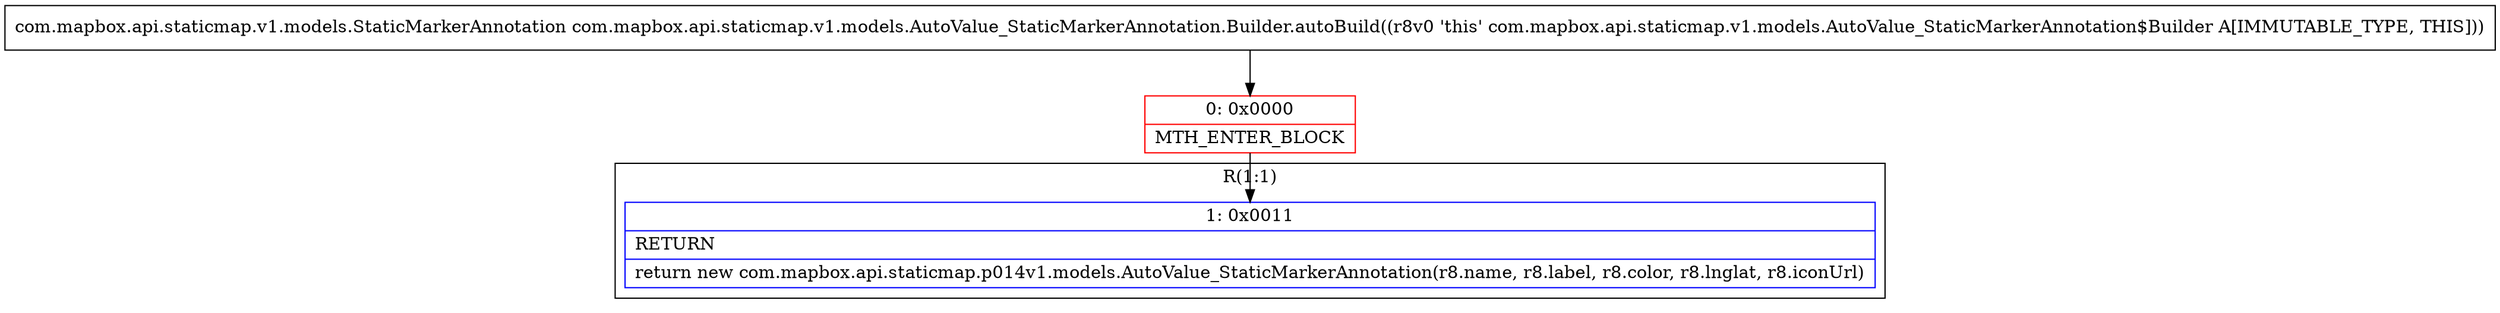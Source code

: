 digraph "CFG forcom.mapbox.api.staticmap.v1.models.AutoValue_StaticMarkerAnnotation.Builder.autoBuild()Lcom\/mapbox\/api\/staticmap\/v1\/models\/StaticMarkerAnnotation;" {
subgraph cluster_Region_1198781008 {
label = "R(1:1)";
node [shape=record,color=blue];
Node_1 [shape=record,label="{1\:\ 0x0011|RETURN\l|return new com.mapbox.api.staticmap.p014v1.models.AutoValue_StaticMarkerAnnotation(r8.name, r8.label, r8.color, r8.lnglat, r8.iconUrl)\l}"];
}
Node_0 [shape=record,color=red,label="{0\:\ 0x0000|MTH_ENTER_BLOCK\l}"];
MethodNode[shape=record,label="{com.mapbox.api.staticmap.v1.models.StaticMarkerAnnotation com.mapbox.api.staticmap.v1.models.AutoValue_StaticMarkerAnnotation.Builder.autoBuild((r8v0 'this' com.mapbox.api.staticmap.v1.models.AutoValue_StaticMarkerAnnotation$Builder A[IMMUTABLE_TYPE, THIS])) }"];
MethodNode -> Node_0;
Node_0 -> Node_1;
}

